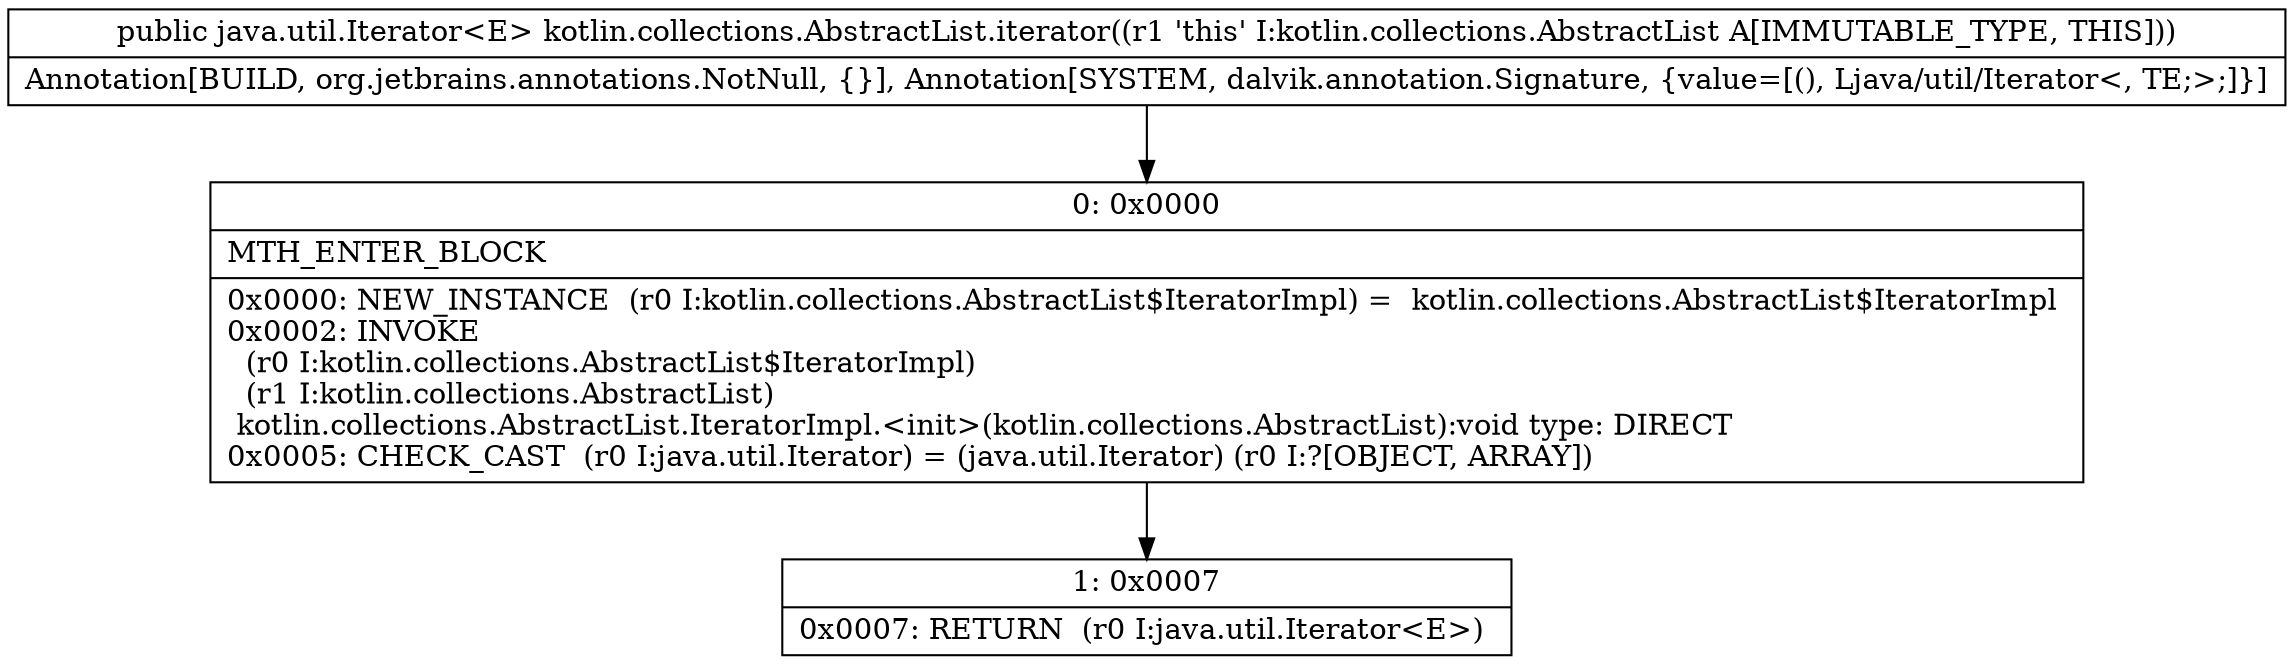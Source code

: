 digraph "CFG forkotlin.collections.AbstractList.iterator()Ljava\/util\/Iterator;" {
Node_0 [shape=record,label="{0\:\ 0x0000|MTH_ENTER_BLOCK\l|0x0000: NEW_INSTANCE  (r0 I:kotlin.collections.AbstractList$IteratorImpl) =  kotlin.collections.AbstractList$IteratorImpl \l0x0002: INVOKE  \l  (r0 I:kotlin.collections.AbstractList$IteratorImpl)\l  (r1 I:kotlin.collections.AbstractList)\l kotlin.collections.AbstractList.IteratorImpl.\<init\>(kotlin.collections.AbstractList):void type: DIRECT \l0x0005: CHECK_CAST  (r0 I:java.util.Iterator) = (java.util.Iterator) (r0 I:?[OBJECT, ARRAY]) \l}"];
Node_1 [shape=record,label="{1\:\ 0x0007|0x0007: RETURN  (r0 I:java.util.Iterator\<E\>) \l}"];
MethodNode[shape=record,label="{public java.util.Iterator\<E\> kotlin.collections.AbstractList.iterator((r1 'this' I:kotlin.collections.AbstractList A[IMMUTABLE_TYPE, THIS]))  | Annotation[BUILD, org.jetbrains.annotations.NotNull, \{\}], Annotation[SYSTEM, dalvik.annotation.Signature, \{value=[(), Ljava\/util\/Iterator\<, TE;\>;]\}]\l}"];
MethodNode -> Node_0;
Node_0 -> Node_1;
}

